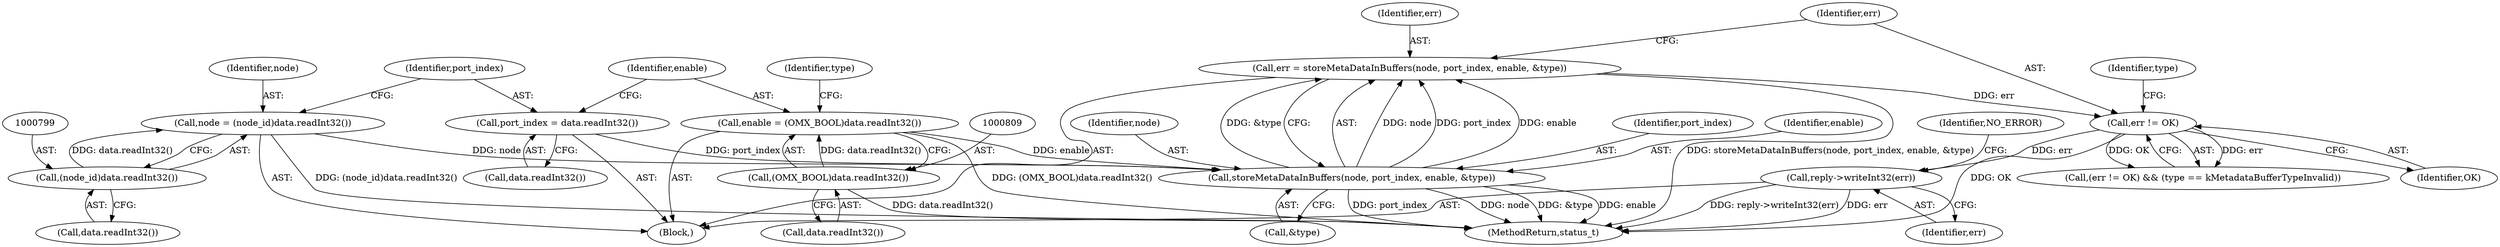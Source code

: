 digraph "0_Android_8d87321b704cb3f88e8cae668937d001fd63d5e3@API" {
"1000838" [label="(Call,reply->writeInt32(err))"];
"1000826" [label="(Call,err != OK)"];
"1000816" [label="(Call,err = storeMetaDataInBuffers(node, port_index, enable, &type))"];
"1000818" [label="(Call,storeMetaDataInBuffers(node, port_index, enable, &type))"];
"1000796" [label="(Call,node = (node_id)data.readInt32())"];
"1000798" [label="(Call,(node_id)data.readInt32())"];
"1000802" [label="(Call,port_index = data.readInt32())"];
"1000806" [label="(Call,enable = (OMX_BOOL)data.readInt32())"];
"1000808" [label="(Call,(OMX_BOOL)data.readInt32())"];
"1000820" [label="(Identifier,port_index)"];
"1001207" [label="(MethodReturn,status_t)"];
"1000802" [label="(Call,port_index = data.readInt32())"];
"1000790" [label="(Block,)"];
"1000803" [label="(Identifier,port_index)"];
"1000817" [label="(Identifier,err)"];
"1000798" [label="(Call,(node_id)data.readInt32())"];
"1000816" [label="(Call,err = storeMetaDataInBuffers(node, port_index, enable, &type))"];
"1000839" [label="(Identifier,err)"];
"1000822" [label="(Call,&type)"];
"1000796" [label="(Call,node = (node_id)data.readInt32())"];
"1000828" [label="(Identifier,OK)"];
"1000827" [label="(Identifier,err)"];
"1000804" [label="(Call,data.readInt32())"];
"1000808" [label="(Call,(OMX_BOOL)data.readInt32())"];
"1000826" [label="(Call,err != OK)"];
"1000838" [label="(Call,reply->writeInt32(err))"];
"1000841" [label="(Identifier,NO_ERROR)"];
"1000818" [label="(Call,storeMetaDataInBuffers(node, port_index, enable, &type))"];
"1000800" [label="(Call,data.readInt32())"];
"1000830" [label="(Identifier,type)"];
"1000825" [label="(Call,(err != OK) && (type == kMetadataBufferTypeInvalid))"];
"1000810" [label="(Call,data.readInt32())"];
"1000806" [label="(Call,enable = (OMX_BOOL)data.readInt32())"];
"1000821" [label="(Identifier,enable)"];
"1000797" [label="(Identifier,node)"];
"1000819" [label="(Identifier,node)"];
"1000813" [label="(Identifier,type)"];
"1000807" [label="(Identifier,enable)"];
"1000838" -> "1000790"  [label="AST: "];
"1000838" -> "1000839"  [label="CFG: "];
"1000839" -> "1000838"  [label="AST: "];
"1000841" -> "1000838"  [label="CFG: "];
"1000838" -> "1001207"  [label="DDG: reply->writeInt32(err)"];
"1000838" -> "1001207"  [label="DDG: err"];
"1000826" -> "1000838"  [label="DDG: err"];
"1000826" -> "1000825"  [label="AST: "];
"1000826" -> "1000828"  [label="CFG: "];
"1000827" -> "1000826"  [label="AST: "];
"1000828" -> "1000826"  [label="AST: "];
"1000830" -> "1000826"  [label="CFG: "];
"1000825" -> "1000826"  [label="CFG: "];
"1000826" -> "1001207"  [label="DDG: OK"];
"1000826" -> "1000825"  [label="DDG: err"];
"1000826" -> "1000825"  [label="DDG: OK"];
"1000816" -> "1000826"  [label="DDG: err"];
"1000816" -> "1000790"  [label="AST: "];
"1000816" -> "1000818"  [label="CFG: "];
"1000817" -> "1000816"  [label="AST: "];
"1000818" -> "1000816"  [label="AST: "];
"1000827" -> "1000816"  [label="CFG: "];
"1000816" -> "1001207"  [label="DDG: storeMetaDataInBuffers(node, port_index, enable, &type)"];
"1000818" -> "1000816"  [label="DDG: node"];
"1000818" -> "1000816"  [label="DDG: port_index"];
"1000818" -> "1000816"  [label="DDG: enable"];
"1000818" -> "1000816"  [label="DDG: &type"];
"1000818" -> "1000822"  [label="CFG: "];
"1000819" -> "1000818"  [label="AST: "];
"1000820" -> "1000818"  [label="AST: "];
"1000821" -> "1000818"  [label="AST: "];
"1000822" -> "1000818"  [label="AST: "];
"1000818" -> "1001207"  [label="DDG: port_index"];
"1000818" -> "1001207"  [label="DDG: node"];
"1000818" -> "1001207"  [label="DDG: &type"];
"1000818" -> "1001207"  [label="DDG: enable"];
"1000796" -> "1000818"  [label="DDG: node"];
"1000802" -> "1000818"  [label="DDG: port_index"];
"1000806" -> "1000818"  [label="DDG: enable"];
"1000796" -> "1000790"  [label="AST: "];
"1000796" -> "1000798"  [label="CFG: "];
"1000797" -> "1000796"  [label="AST: "];
"1000798" -> "1000796"  [label="AST: "];
"1000803" -> "1000796"  [label="CFG: "];
"1000796" -> "1001207"  [label="DDG: (node_id)data.readInt32()"];
"1000798" -> "1000796"  [label="DDG: data.readInt32()"];
"1000798" -> "1000800"  [label="CFG: "];
"1000799" -> "1000798"  [label="AST: "];
"1000800" -> "1000798"  [label="AST: "];
"1000802" -> "1000790"  [label="AST: "];
"1000802" -> "1000804"  [label="CFG: "];
"1000803" -> "1000802"  [label="AST: "];
"1000804" -> "1000802"  [label="AST: "];
"1000807" -> "1000802"  [label="CFG: "];
"1000806" -> "1000790"  [label="AST: "];
"1000806" -> "1000808"  [label="CFG: "];
"1000807" -> "1000806"  [label="AST: "];
"1000808" -> "1000806"  [label="AST: "];
"1000813" -> "1000806"  [label="CFG: "];
"1000806" -> "1001207"  [label="DDG: (OMX_BOOL)data.readInt32()"];
"1000808" -> "1000806"  [label="DDG: data.readInt32()"];
"1000808" -> "1000810"  [label="CFG: "];
"1000809" -> "1000808"  [label="AST: "];
"1000810" -> "1000808"  [label="AST: "];
"1000808" -> "1001207"  [label="DDG: data.readInt32()"];
}

